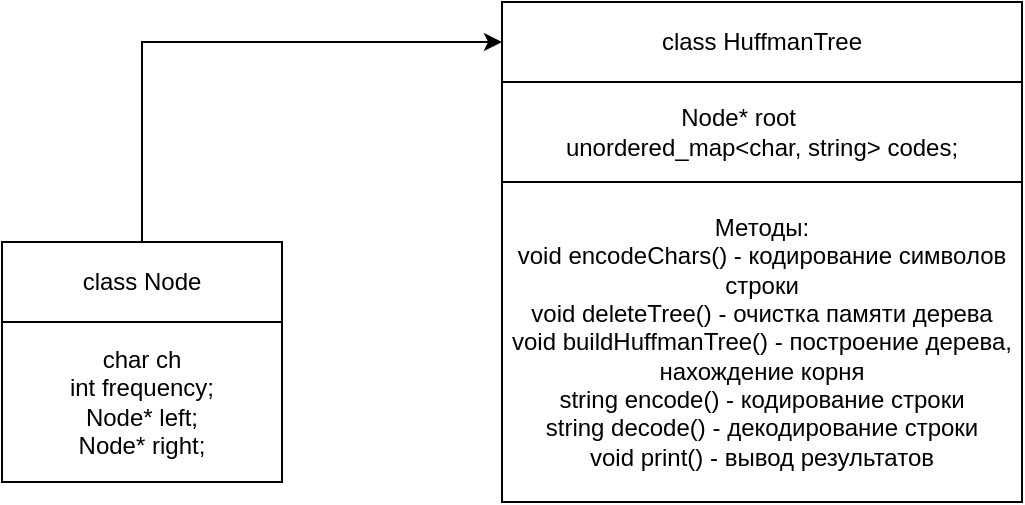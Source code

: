 <mxfile version="27.0.2">
  <diagram id="C5RBs43oDa-KdzZeNtuy" name="Page-1">
    <mxGraphModel dx="1042" dy="626" grid="1" gridSize="10" guides="1" tooltips="1" connect="1" arrows="1" fold="1" page="1" pageScale="1" pageWidth="827" pageHeight="1169" math="0" shadow="0">
      <root>
        <mxCell id="WIyWlLk6GJQsqaUBKTNV-0" />
        <mxCell id="WIyWlLk6GJQsqaUBKTNV-1" parent="WIyWlLk6GJQsqaUBKTNV-0" />
        <mxCell id="F2Pw_Kh-273rY3dchS55-6" style="edgeStyle=orthogonalEdgeStyle;rounded=0;orthogonalLoop=1;jettySize=auto;html=1;entryX=0;entryY=0.5;entryDx=0;entryDy=0;" edge="1" parent="WIyWlLk6GJQsqaUBKTNV-1" source="F2Pw_Kh-273rY3dchS55-0" target="F2Pw_Kh-273rY3dchS55-3">
          <mxGeometry relative="1" as="geometry">
            <Array as="points">
              <mxPoint x="260" y="80" />
            </Array>
          </mxGeometry>
        </mxCell>
        <mxCell id="F2Pw_Kh-273rY3dchS55-0" value="class Node" style="rounded=0;whiteSpace=wrap;html=1;" vertex="1" parent="WIyWlLk6GJQsqaUBKTNV-1">
          <mxGeometry x="190" y="180" width="140" height="40" as="geometry" />
        </mxCell>
        <mxCell id="F2Pw_Kh-273rY3dchS55-1" value="char ch&lt;div&gt;&lt;div&gt;int frequency;&lt;/div&gt;&lt;div&gt;Node* left;&lt;/div&gt;&lt;div&gt;Node* right;&lt;/div&gt;&lt;/div&gt;" style="whiteSpace=wrap;html=1;rounded=0;" vertex="1" parent="WIyWlLk6GJQsqaUBKTNV-1">
          <mxGeometry x="190" y="220" width="140" height="80" as="geometry" />
        </mxCell>
        <mxCell id="F2Pw_Kh-273rY3dchS55-3" value="class HuffmanTree" style="rounded=0;whiteSpace=wrap;html=1;" vertex="1" parent="WIyWlLk6GJQsqaUBKTNV-1">
          <mxGeometry x="440" y="60" width="260" height="40" as="geometry" />
        </mxCell>
        <mxCell id="F2Pw_Kh-273rY3dchS55-4" value="&lt;div&gt;Node* root&amp;nbsp; &amp;nbsp; &amp;nbsp; &amp;nbsp;&lt;/div&gt;&lt;div&gt;unordered_map&amp;lt;char, string&amp;gt; codes;&lt;/div&gt;" style="rounded=0;whiteSpace=wrap;html=1;" vertex="1" parent="WIyWlLk6GJQsqaUBKTNV-1">
          <mxGeometry x="440" y="100" width="260" height="50" as="geometry" />
        </mxCell>
        <mxCell id="F2Pw_Kh-273rY3dchS55-5" value="Методы:&lt;div&gt;void encodeChars() - кодирование символов строки&lt;/div&gt;&lt;div&gt;void deleteTree() - очистка памяти дерева&lt;/div&gt;&lt;div&gt;void buildHuffmanTree() - построение дерева, нахождение корня&lt;/div&gt;&lt;div&gt;string encode() - кодирование строки&lt;/div&gt;&lt;div&gt;string decode() - декодирование строки&lt;/div&gt;&lt;div&gt;void print() - вывод результатов&lt;/div&gt;" style="rounded=0;whiteSpace=wrap;html=1;" vertex="1" parent="WIyWlLk6GJQsqaUBKTNV-1">
          <mxGeometry x="440" y="150" width="260" height="160" as="geometry" />
        </mxCell>
      </root>
    </mxGraphModel>
  </diagram>
</mxfile>
